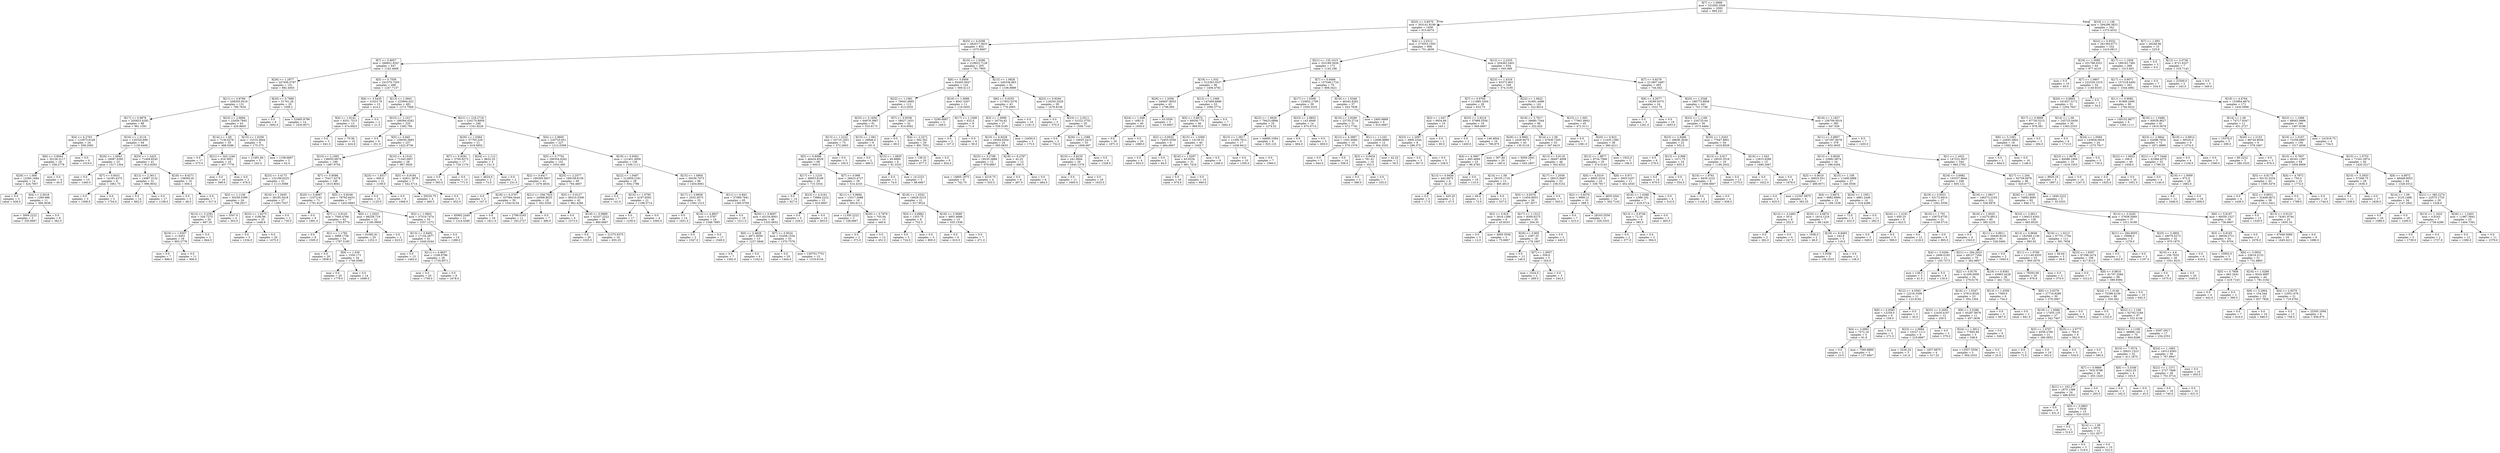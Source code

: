 digraph Tree {
node [shape=box] ;
0 [label="X[7] <= 1.0699\nmse = 331605.3549\nsamples = 2000\nvalue = 994.241"] ;
1 [label="X[20] <= 0.8576\nmse = 303141.8199\nsamples = 1658\nvalue = 915.6074"] ;
0 -> 1 [labeldistance=2.5, labelangle=45, headlabel="True"] ;
2 [label="X[25] <= 4.0298\nmse = 282017.3833\nsamples = 852\nvalue = 1070.8697"] ;
1 -> 2 ;
3 [label="X[7] <= 0.9057\nmse = 266821.8347\nsamples = 647\nvalue = 1162.4668"] ;
2 -> 3 ;
4 [label="X[26] <= 1.2977\nmse = 247456.5787\nsamples = 151\nvalue = 882.4503"] ;
3 -> 4 ;
5 [label="X[11] <= 0.8769\nmse = 208205.9516\nsamples = 131\nvalue = 786.7634"] ;
4 -> 5 ;
6 [label="X[17] <= 0.9878\nmse = 205823.4292\nsamples = 88\nvalue = 961.1591"] ;
5 -> 6 ;
7 [label="X[4] <= 6.2763\nmse = 112973.9149\nsamples = 24\nvalue = 509.2083"] ;
6 -> 7 ;
8 [label="X[6] <= 3.8044\nmse = 35126.3117\nsamples = 18\nvalue = 339.2778"] ;
7 -> 8 ;
9 [label="X[26] <= 1.008\nmse = 12260.1684\nsamples = 14\nvalue = 424.7857"] ;
8 -> 9 ;
10 [label="mse = 0.0\nsamples = 3\nvalue = 628.0"] ;
9 -> 10 ;
11 [label="X[4] <= 2.0018\nmse = 1269.686\nsamples = 11\nvalue = 369.3636"] ;
9 -> 11 ;
12 [label="mse = 3094.2222\nsamples = 3\nvalue = 335.6667"] ;
11 -> 12 ;
13 [label="mse = 0.0\nsamples = 8\nvalue = 382.0"] ;
11 -> 13 ;
14 [label="mse = 0.0\nsamples = 4\nvalue = 40.0"] ;
8 -> 14 ;
15 [label="mse = 0.0\nsamples = 6\nvalue = 1019.0"] ;
7 -> 15 ;
16 [label="X[16] <= 1.0116\nmse = 135320.699\nsamples = 64\nvalue = 1130.6406"] ;
6 -> 16 ;
17 [label="X[26] <= 1.0943\nmse = 16087.9395\nsamples = 23\nvalue = 1517.1304"] ;
16 -> 17 ;
18 [label="mse = 0.0\nsamples = 15\nvalue = 1440.0"] ;
17 -> 18 ;
19 [label="X[7] <= 0.8431\nmse = 14183.4375\nsamples = 8\nvalue = 1661.75"] ;
17 -> 19 ;
20 [label="mse = 0.0\nsamples = 3\nvalue = 1508.0"] ;
19 -> 20 ;
21 [label="mse = 0.0\nsamples = 5\nvalue = 1754.0"] ;
19 -> 21 ;
22 [label="X[25] <= 1.2425\nmse = 71404.8245\nsamples = 41\nvalue = 913.8293"] ;
16 -> 22 ;
23 [label="X[12] <= 2.3611\nmse = 14987.3132\nsamples = 31\nvalue = 996.9032"] ;
22 -> 23 ;
24 [label="mse = 0.0\nsamples = 14\nvalue = 862.0"] ;
23 -> 24 ;
25 [label="mse = 0.0\nsamples = 17\nvalue = 1108.0"] ;
23 -> 25 ;
26 [label="X[18] <= 8.6271\nmse = 158583.81\nsamples = 10\nvalue = 656.3"] ;
22 -> 26 ;
27 [label="mse = 0.0\nsamples = 3\nvalue = 48.0"] ;
26 -> 27 ;
28 [label="mse = 0.0\nsamples = 7\nvalue = 917.0"] ;
26 -> 28 ;
29 [label="X[23] <= 2.6894\nmse = 23459.7945\nsamples = 43\nvalue = 429.8605"] ;
5 -> 29 ;
30 [label="X[14] <= 1.09\nmse = 7136.0278\nsamples = 35\nvalue = 488.0286"] ;
29 -> 30 ;
31 [label="mse = 0.0\nsamples = 17\nvalue = 573.0"] ;
30 -> 31 ;
32 [label="X[21] <= 345.1246\nmse = 616.3951\nsamples = 18\nvalue = 407.7778"] ;
30 -> 32 ;
33 [label="mse = 0.0\nsamples = 16\nvalue = 399.0"] ;
32 -> 33 ;
34 [label="mse = 0.0\nsamples = 2\nvalue = 478.0"] ;
32 -> 34 ;
35 [label="X[15] <= 1.0256\nmse = 15310.4844\nsamples = 8\nvalue = 175.375"] ;
29 -> 35 ;
36 [label="mse = 11491.84\nsamples = 5\nvalue = 243.4"] ;
35 -> 36 ;
37 [label="mse = 1108.6667\nsamples = 3\nvalue = 62.0"] ;
35 -> 37 ;
38 [label="X[20] <= 0.7999\nmse = 51761.26\nsamples = 20\nvalue = 1509.2"] ;
4 -> 38 ;
39 [label="mse = 0.0\nsamples = 6\nvalue = 1692.0"] ;
38 -> 39 ;
40 [label="mse = 53485.9796\nsamples = 14\nvalue = 1430.8571"] ;
38 -> 40 ;
41 [label="X[5] <= 0.7556\nmse = 241579.7205\nsamples = 496\nvalue = 1247.7137"] ;
3 -> 41 ;
42 [label="X[6] <= 3.5435\nmse = 31023.76\nsamples = 15\nvalue = 414.2"] ;
41 -> 42 ;
43 [label="X[4] <= 1.9142\nmse = 8351.7515\nsamples = 13\nvalue = 474.6923"] ;
42 -> 43 ;
44 [label="mse = 0.0\nsamples = 3\nvalue = 641.0"] ;
43 -> 44 ;
45 [label="mse = 70.56\nsamples = 10\nvalue = 424.8"] ;
43 -> 45 ;
46 [label="mse = 0.0\nsamples = 2\nvalue = 21.0"] ;
42 -> 46 ;
47 [label="X[13] <= 1.0941\nmse = 225804.623\nsamples = 481\nvalue = 1273.7069"] ;
41 -> 47 ;
48 [label="X[23] <= 1.1017\nmse = 189394.0262\nsamples = 233\nvalue = 1392.794"] ;
47 -> 48 ;
49 [label="mse = 0.0\nsamples = 6\nvalue = 251.0"] ;
48 -> 49 ;
50 [label="X[5] <= 0.845\nmse = 159030.3693\nsamples = 227\nvalue = 1422.9736"] ;
48 -> 50 ;
51 [label="X[10] <= 2.1065\nmse = 138055.6878\nsamples = 199\nvalue = 1487.0754"] ;
50 -> 51 ;
52 [label="X[23] <= 3.4173\nmse = 132189.6225\nsamples = 51\nvalue = 1113.5098"] ;
51 -> 52 ;
53 [label="X[3] <= 1.1136\nmse = 50259.5399\nsamples = 24\nvalue = 798.2917"] ;
52 -> 53 ;
54 [label="X[12] <= 3.2391\nmse = 326.7275\nsamples = 20\nvalue = 897.35"] ;
53 -> 54 ;
55 [label="X[16] <= 1.0307\nmse = 11.6451\nsamples = 18\nvalue = 903.2778"] ;
54 -> 55 ;
56 [label="mse = 0.0\nsamples = 7\nvalue = 899.0"] ;
55 -> 56 ;
57 [label="mse = 0.0\nsamples = 11\nvalue = 906.0"] ;
55 -> 57 ;
58 [label="mse = 0.0\nsamples = 2\nvalue = 844.0"] ;
54 -> 58 ;
59 [label="mse = 5547.0\nsamples = 4\nvalue = 303.0"] ;
53 -> 59 ;
60 [label="X[16] <= 1.0455\nmse = 38185.5418\nsamples = 27\nvalue = 1393.7037"] ;
52 -> 60 ;
61 [label="X[22] <= 1.0275\nmse = 3180.96\nsamples = 25\nvalue = 1446.8"] ;
60 -> 61 ;
62 [label="mse = 0.0\nsamples = 5\nvalue = 1334.0"] ;
61 -> 62 ;
63 [label="mse = 0.0\nsamples = 20\nvalue = 1475.0"] ;
61 -> 63 ;
64 [label="mse = 0.0\nsamples = 2\nvalue = 730.0"] ;
60 -> 64 ;
65 [label="X[7] <= 0.9588\nmse = 75417.4278\nsamples = 148\nvalue = 1615.8041"] ;
51 -> 65 ;
66 [label="X[20] <= 0.8067\nmse = 12372.63\nsamples = 71\nvalue = 1791.6197"] ;
65 -> 66 ;
67 [label="mse = 0.0\nsamples = 9\nvalue = 1991.0"] ;
66 -> 67 ;
68 [label="X[7] <= 0.9143\nmse = 7560.4766\nsamples = 62\nvalue = 1762.6774"] ;
66 -> 68 ;
69 [label="mse = 0.0\nsamples = 8\nvalue = 1595.0"] ;
68 -> 69 ;
70 [label="X[1] <= 1.1782\nmse = 3898.1756\nsamples = 54\nvalue = 1787.5185"] ;
68 -> 70 ;
71 [label="mse = 0.0\nsamples = 20\nvalue = 1858.0"] ;
70 -> 71 ;
72 [label="X[9] <= 1.559\nmse = 1550.173\nsamples = 34\nvalue = 1746.0588"] ;
70 -> 72 ;
73 [label="mse = 0.0\nsamples = 20\nvalue = 1779.0"] ;
72 -> 73 ;
74 [label="mse = 0.0\nsamples = 14\nvalue = 1699.0"] ;
72 -> 74 ;
75 [label="X[5] <= 0.8248\nmse = 78765.6431\nsamples = 77\nvalue = 1453.6883"] ;
65 -> 75 ;
76 [label="X[0] <= 1.2023\nmse = 88258.719\nsamples = 22\nvalue = 1195.0909"] ;
75 -> 76 ;
77 [label="mse = 61082.91\nsamples = 20\nvalue = 1252.3"] ;
76 -> 77 ;
78 [label="mse = 0.0\nsamples = 2\nvalue = 623.0"] ;
76 -> 78 ;
79 [label="X[2] <= 1.0602\nmse = 37519.7474\nsamples = 55\nvalue = 1557.1273"] ;
75 -> 79 ;
80 [label="X[13] <= 0.8492\nmse = 17154.2677\nsamples = 41\nvalue = 1649.0244"] ;
79 -> 80 ;
81 [label="mse = 0.0\nsamples = 13\nvalue = 1462.0"] ;
80 -> 81 ;
82 [label="X[11] <= 0.8637\nmse = 1338.9796\nsamples = 28\nvalue = 1735.8571"] ;
80 -> 82 ;
83 [label="mse = 0.0\nsamples = 20\nvalue = 1759.0"] ;
82 -> 83 ;
84 [label="mse = 0.0\nsamples = 8\nvalue = 1678.0"] ;
82 -> 84 ;
85 [label="mse = 0.0\nsamples = 14\nvalue = 1288.0"] ;
79 -> 85 ;
86 [label="X[10] <= 4.1516\nmse = 71343.0957\nsamples = 28\nvalue = 967.3929"] ;
50 -> 86 ;
87 [label="X[25] <= 1.8317\nmse = 640.0\nsamples = 21\nvalue = 1109.0"] ;
86 -> 87 ;
88 [label="mse = 0.0\nsamples = 15\nvalue = 1125.0"] ;
87 -> 88 ;
89 [label="mse = 0.0\nsamples = 6\nvalue = 1069.0"] ;
87 -> 89 ;
90 [label="X[5] <= 0.9184\nmse = 42821.3878\nsamples = 7\nvalue = 542.5714"] ;
86 -> 90 ;
91 [label="mse = 59220.75\nsamples = 4\nvalue = 460.5"] ;
90 -> 91 ;
92 [label="mse = 0.0\nsamples = 3\nvalue = 652.0"] ;
90 -> 92 ;
93 [label="X[21] <= 218.2718\nmse = 234170.8959\nsamples = 248\nvalue = 1161.8226"] ;
47 -> 93 ;
94 [label="X[26] <= 1.0364\nmse = 57705.229\nsamples = 21\nvalue = 619.0952"] ;
93 -> 94 ;
95 [label="X[7] <= 0.9291\nmse = 5700.9273\nsamples = 17\nvalue = 729.1176"] ;
94 -> 95 ;
96 [label="mse = 0.0\nsamples = 4\nvalue = 593.0"] ;
95 -> 96 ;
97 [label="mse = 0.0\nsamples = 13\nvalue = 771.0"] ;
95 -> 97 ;
98 [label="X[24] <= 1.113\nmse = 8632.25\nsamples = 4\nvalue = 151.5"] ;
94 -> 98 ;
99 [label="mse = 4624.0\nsamples = 2\nvalue = 72.0"] ;
98 -> 99 ;
100 [label="mse = 0.0\nsamples = 2\nvalue = 231.0"] ;
98 -> 100 ;
101 [label="X[4] <= 2.9605\nmse = 220725.651\nsamples = 227\nvalue = 1212.0308"] ;
93 -> 101 ;
102 [label="X[5] <= 0.7754\nmse = 299354.6262\nsamples = 101\nvalue = 1053.495"] ;
101 -> 102 ;
103 [label="X[2] <= 0.8417\nmse = 190269.5657\nsamples = 41\nvalue = 1476.4634"] ;
102 -> 103 ;
104 [label="mse = 0.0\nsamples = 2\nvalue = 167.0"] ;
103 -> 104 ;
105 [label="X[18] <= 6.3707\nmse = 107584.5444\nsamples = 39\nvalue = 1543.6154"] ;
103 -> 105 ;
106 [label="mse = 85992.2449\nsamples = 21\nvalue = 1314.4286"] ;
105 -> 106 ;
107 [label="mse = 0.0\nsamples = 18\nvalue = 1811.0"] ;
105 -> 107 ;
108 [label="X[25] <= 2.2577\nmse = 168108.8156\nsamples = 60\nvalue = 764.4667"] ;
102 -> 108 ;
109 [label="X[21] <= 358.7025\nmse = 24068.8025\nsamples = 18\nvalue = 302.5556"] ;
108 -> 109 ;
110 [label="mse = 2798.0165\nsamples = 11\nvalue = 183.2727"] ;
109 -> 110 ;
111 [label="mse = 0.0\nsamples = 7\nvalue = 490.0"] ;
109 -> 111 ;
112 [label="X[3] <= 0.9127\nmse = 99210.5306\nsamples = 42\nvalue = 962.4286"] ;
108 -> 112 ;
113 [label="mse = 0.0\nsamples = 6\nvalue = 1573.0"] ;
112 -> 113 ;
114 [label="X[19] <= 0.9889\nmse = 43257.2222\nsamples = 36\nvalue = 860.6667"] ;
112 -> 114 ;
115 [label="mse = 0.0\nsamples = 20\nvalue = 1025.0"] ;
114 -> 115 ;
116 [label="mse = 21375.9375\nsamples = 16\nvalue = 655.25"] ;
114 -> 116 ;
117 [label="X[19] <= 0.9363\nmse = 121401.4956\nsamples = 126\nvalue = 1339.1111"] ;
101 -> 117 ;
118 [label="X[22] <= 1.0467\nmse = 212859.2181\nsamples = 28\nvalue = 934.1786"] ;
117 -> 118 ;
119 [label="mse = 0.0\nsamples = 7\nvalue = 141.0"] ;
118 -> 119 ;
120 [label="X[15] <= 1.0795\nmse = 4197.9592\nsamples = 21\nvalue = 1198.5714"] ;
118 -> 120 ;
121 [label="mse = 0.0\nsamples = 17\nvalue = 1230.0"] ;
120 -> 121 ;
122 [label="mse = 0.0\nsamples = 4\nvalue = 1065.0"] ;
120 -> 122 ;
123 [label="X[15] <= 1.0904\nmse = 35036.7073\nsamples = 98\nvalue = 1454.8061"] ;
117 -> 123 ;
124 [label="X[17] <= 0.8656\nmse = 2552.0073\nsamples = 33\nvalue = 1592.1515"] ;
123 -> 124 ;
125 [label="mse = 0.0\nsamples = 14\nvalue = 1651.0"] ;
124 -> 125 ;
126 [label="X[10] <= 4.8837\nmse = 0.3767\nsamples = 19\nvalue = 1548.7895"] ;
124 -> 126 ;
127 [label="mse = 0.0\nsamples = 2\nvalue = 1547.0"] ;
126 -> 127 ;
128 [label="mse = 0.0\nsamples = 17\nvalue = 1549.0"] ;
126 -> 128 ;
129 [label="X[11] <= 0.843\nmse = 37089.7941\nsamples = 65\nvalue = 1385.0769"] ;
123 -> 129 ;
130 [label="mse = 0.0\nsamples = 19\nvalue = 1511.0"] ;
129 -> 130 ;
131 [label="X[20] <= 0.8007\nmse = 43154.8001\nsamples = 46\nvalue = 1333.0652"] ;
129 -> 131 ;
132 [label="X[0] <= 3.4828\nmse = 4871.0059\nsamples = 13\nvalue = 1237.3846"] ;
131 -> 132 ;
133 [label="mse = 0.0\nsamples = 7\nvalue = 1302.0"] ;
132 -> 133 ;
134 [label="mse = 0.0\nsamples = 6\nvalue = 1162.0"] ;
132 -> 134 ;
135 [label="X[7] <= 0.9524\nmse = 53209.1534\nsamples = 33\nvalue = 1370.7576"] ;
131 -> 135 ;
136 [label="mse = 0.0\nsamples = 20\nvalue = 1404.0"] ;
135 -> 136 ;
137 [label="mse = 130753.7751\nsamples = 13\nvalue = 1319.6154"] ;
135 -> 137 ;
138 [label="X[16] <= 1.0296\nmse = 219923.7128\nsamples = 205\nvalue = 781.7805"] ;
2 -> 138 ;
139 [label="X[6] <= 5.0956\nmse = 92445.5647\nsamples = 124\nvalue = 569.4113"] ;
138 -> 139 ;
140 [label="X[22] <= 1.1081\nmse = 79043.4895\nsamples = 113\nvalue = 613.2035"] ;
139 -> 140 ;
141 [label="X[25] <= 5.1656\nmse = 64979.3967\nsamples = 81\nvalue = 533.6173"] ;
140 -> 141 ;
142 [label="X[13] <= 1.2222\nmse = 53710.1651\nsamples = 73\nvalue = 572.2603"] ;
141 -> 142 ;
143 [label="X[5] <= 0.8096\nmse = 46424.8529\nsamples = 68\nvalue = 600.0"] ;
142 -> 143 ;
144 [label="X[17] <= 1.1216\nmse = 49953.8169\nsamples = 29\nvalue = 715.1034"] ;
143 -> 144 ;
145 [label="mse = 0.0\nsamples = 14\nvalue = 827.0"] ;
144 -> 145 ;
146 [label="X[23] <= 4.5161\nmse = 73984.2222\nsamples = 15\nvalue = 610.6667"] ;
144 -> 146 ;
147 [label="mse = 0.0\nsamples = 5\nvalue = 226.0"] ;
146 -> 147 ;
148 [label="mse = 0.0\nsamples = 10\nvalue = 803.0"] ;
146 -> 148 ;
149 [label="X[7] <= 0.999\nmse = 26623.4727\nsamples = 39\nvalue = 514.4103"] ;
143 -> 149 ;
150 [label="X[11] <= 0.9684\nmse = 13517.3488\nsamples = 18\nvalue = 393.6111"] ;
149 -> 150 ;
151 [label="mse = 11350.2222\nsamples = 3\nvalue = 158.6667"] ;
150 -> 151 ;
152 [label="X[20] <= 0.7876\nmse = 703.04\nsamples = 15\nvalue = 440.6"] ;
150 -> 152 ;
153 [label="mse = 0.0\nsamples = 2\nvalue = 373.0"] ;
152 -> 153 ;
154 [label="mse = 0.0\nsamples = 13\nvalue = 451.0"] ;
152 -> 154 ;
155 [label="X[19] <= 1.0332\nmse = 14628.5215\nsamples = 21\nvalue = 617.9524"] ;
149 -> 155 ;
156 [label="X[3] <= 0.8982\nmse = 1353.75\nsamples = 8\nvalue = 752.5"] ;
155 -> 156 ;
157 [label="mse = 0.0\nsamples = 5\nvalue = 724.0"] ;
156 -> 157 ;
158 [label="mse = 0.0\nsamples = 3\nvalue = 800.0"] ;
156 -> 158 ;
159 [label="X[18] <= 3.5699\nmse = 4801.6686\nsamples = 13\nvalue = 535.1538"] ;
155 -> 159 ;
160 [label="mse = 0.0\nsamples = 6\nvalue = 610.0"] ;
159 -> 160 ;
161 [label="mse = 0.0\nsamples = 7\nvalue = 471.0"] ;
159 -> 161 ;
162 [label="mse = 0.0\nsamples = 5\nvalue = 195.0"] ;
142 -> 162 ;
163 [label="X[15] <= 1.081\nmse = 29846.0\nsamples = 8\nvalue = 181.0"] ;
141 -> 163 ;
164 [label="mse = 0.0\nsamples = 2\nvalue = 480.0"] ;
163 -> 164 ;
165 [label="X[15] <= 1.0835\nmse = 60.8889\nsamples = 6\nvalue = 81.3333"] ;
163 -> 165 ;
166 [label="mse = 0.0\nsamples = 3\nvalue = 74.0"] ;
165 -> 166 ;
167 [label="mse = 14.2222\nsamples = 3\nvalue = 88.6667"] ;
165 -> 167 ;
168 [label="X[7] <= 0.9338\nmse = 58027.1631\nsamples = 32\nvalue = 814.6562"] ;
140 -> 168 ;
169 [label="mse = 0.0\nsamples = 3\nvalue = 69.0"] ;
168 -> 169 ;
170 [label="X[4] <= 2.3271\nmse = 562.302\nsamples = 29\nvalue = 891.7931"] ;
168 -> 170 ;
171 [label="mse = 138.51\nsamples = 20\nvalue = 877.3"] ;
170 -> 171 ;
172 [label="mse = 0.0\nsamples = 9\nvalue = 924.0"] ;
170 -> 172 ;
173 [label="X[16] <= 1.0086\nmse = 8041.5207\nsamples = 11\nvalue = 119.5455"] ;
139 -> 173 ;
174 [label="mse = 5290.6667\nsamples = 3\nvalue = 249.0"] ;
173 -> 174 ;
175 [label="X[17] <= 1.1568\nmse = 432.0\nsamples = 8\nvalue = 71.0"] ;
173 -> 175 ;
176 [label="mse = 0.0\nsamples = 2\nvalue = 107.0"] ;
175 -> 176 ;
177 [label="mse = 0.0\nsamples = 6\nvalue = 59.0"] ;
175 -> 177 ;
178 [label="X[13] <= 1.0828\nmse = 240336.963\nsamples = 81\nvalue = 1106.8889"] ;
138 -> 178 ;
179 [label="X[6] <= 5.0255\nmse = 117952.5376\nsamples = 43\nvalue = 778.2093"] ;
178 -> 179 ;
180 [label="X[3] <= 1.0099\nmse = 34734.62\nsamples = 27\nvalue = 539.5185"] ;
179 -> 180 ;
181 [label="X[10] <= 6.8328\nmse = 18584.8264\nsamples = 24\nvalue = 585.0833"] ;
180 -> 181 ;
182 [label="X[25] <= 5.2798\nmse = 19235.3889\nsamples = 12\nvalue = 679.6667"] ;
181 -> 182 ;
183 [label="mse = 14805.1875\nsamples = 8\nvalue = 742.75"] ;
182 -> 183 ;
184 [label="mse = 4218.75\nsamples = 4\nvalue = 553.5"] ;
182 -> 184 ;
185 [label="X[18] <= 8.2787\nmse = 42.25\nsamples = 12\nvalue = 490.5"] ;
181 -> 185 ;
186 [label="mse = 0.0\nsamples = 6\nvalue = 497.0"] ;
185 -> 186 ;
187 [label="mse = 0.0\nsamples = 6\nvalue = 484.0"] ;
185 -> 187 ;
188 [label="mse = 14450.0\nsamples = 3\nvalue = 175.0"] ;
180 -> 188 ;
189 [label="mse = 0.0\nsamples = 16\nvalue = 1181.0"] ;
179 -> 189 ;
190 [label="X[22] <= 0.9294\nmse = 118250.2029\nsamples = 38\nvalue = 1478.8158"] ;
178 -> 190 ;
191 [label="mse = 0.0\nsamples = 3\nvalue = 570.0"] ;
190 -> 191 ;
192 [label="X[23] <= 2.0511\nmse = 51522.3755\nsamples = 35\nvalue = 1556.7143"] ;
190 -> 192 ;
193 [label="mse = 0.0\nsamples = 2\nvalue = 732.0"] ;
192 -> 193 ;
194 [label="X[26] <= 1.1588\nmse = 10925.2415\nsamples = 33\nvalue = 1606.697"] ;
192 -> 194 ;
195 [label="X[10] <= 5.8235\nmse = 241.0844\nsamples = 29\nvalue = 1645.1379"] ;
194 -> 195 ;
196 [label="mse = 0.0\nsamples = 11\nvalue = 1665.0"] ;
195 -> 196 ;
197 [label="mse = 0.0\nsamples = 18\nvalue = 1633.0"] ;
195 -> 197 ;
198 [label="mse = 0.0\nsamples = 4\nvalue = 1328.0"] ;
194 -> 198 ;
199 [label="X[4] <= 2.0312\nmse = 273053.1505\nsamples = 806\nvalue = 751.4839"] ;
1 -> 199 ;
200 [label="X[21] <= 135.1015\nmse = 332189.3026\nsamples = 172\nvalue = 1142.186"] ;
199 -> 200 ;
201 [label="X[19] <= 1.032\nmse = 312363.3537\nsamples = 96\nvalue = 1406.4792"] ;
200 -> 201 ;
202 [label="X[26] <= 1.2056\nmse = 240647.8053\nsamples = 43\nvalue = 1796.093"] ;
201 -> 202 ;
203 [label="X[24] <= 1.048\nmse = 1681.0\nsamples = 40\nvalue = 1930.0"] ;
202 -> 203 ;
204 [label="mse = 0.0\nsamples = 20\nvalue = 1971.0"] ;
203 -> 204 ;
205 [label="mse = 0.0\nsamples = 20\nvalue = 1889.0"] ;
203 -> 205 ;
206 [label="mse = 43.5556\nsamples = 3\nvalue = 10.6667"] ;
202 -> 206 ;
207 [label="X[13] <= 1.1069\nmse = 147469.6689\nsamples = 53\nvalue = 1090.3774"] ;
201 -> 207 ;
208 [label="X[5] <= 0.8674\nmse = 60036.775\nsamples = 46\nvalue = 969.913"] ;
207 -> 208 ;
209 [label="X[2] <= 0.9532\nmse = 72453.5556\nsamples = 6\nvalue = 464.6667"] ;
208 -> 209 ;
210 [label="mse = 0.0\nsamples = 4\nvalue = 655.0"] ;
209 -> 210 ;
211 [label="mse = 0.0\nsamples = 2\nvalue = 84.0"] ;
209 -> 211 ;
212 [label="X[15] <= 1.0369\nmse = 14139.51\nsamples = 40\nvalue = 1045.7"] ;
208 -> 212 ;
213 [label="X[16] <= 1.0297\nmse = 63.9334\nsamples = 31\nvalue = 981.7419"] ;
212 -> 213 ;
214 [label="mse = 0.0\nsamples = 16\nvalue = 974.0"] ;
213 -> 214 ;
215 [label="mse = 0.0\nsamples = 15\nvalue = 990.0"] ;
213 -> 215 ;
216 [label="mse = 0.0\nsamples = 9\nvalue = 1266.0"] ;
212 -> 216 ;
217 [label="mse = 0.0\nsamples = 7\nvalue = 1882.0"] ;
207 -> 217 ;
218 [label="X[7] <= 0.9466\nmse = 157548.1724\nsamples = 76\nvalue = 808.3421"] ;
200 -> 218 ;
219 [label="X[17] <= 1.0308\nmse = 133652.1709\nsamples = 39\nvalue = 1059.3333"] ;
218 -> 219 ;
220 [label="X[22] <= 1.0629\nmse = 79423.6896\nsamples = 25\nvalue = 1274.52"] ;
219 -> 220 ;
221 [label="X[15] <= 1.0917\nmse = 11300.7612\nsamples = 17\nvalue = 1438.9412"] ;
220 -> 221 ;
222 [label="mse = 0.0\nsamples = 10\nvalue = 1350.0"] ;
221 -> 222 ;
223 [label="mse = 0.0\nsamples = 7\nvalue = 1566.0"] ;
221 -> 223 ;
224 [label="mse = 44660.1094\nsamples = 8\nvalue = 925.125"] ;
220 -> 224 ;
225 [label="X[23] <= 2.8852\nmse = 143.4949\nsamples = 14\nvalue = 675.0714"] ;
219 -> 225 ;
226 [label="mse = 0.0\nsamples = 9\nvalue = 684.0"] ;
225 -> 226 ;
227 [label="mse = 0.0\nsamples = 5\nvalue = 659.0"] ;
225 -> 227 ;
228 [label="X[19] <= 1.0348\nmse = 46342.9262\nsamples = 37\nvalue = 543.7838"] ;
218 -> 228 ;
229 [label="X[10] <= 3.9299\nmse = 23735.2716\nsamples = 31\nvalue = 472.7742"] ;
228 -> 229 ;
230 [label="X[12] <= 4.3997\nmse = 1501.6066\nsamples = 19\nvalue = 579.1579"] ;
229 -> 230 ;
231 [label="mse = 0.0\nsamples = 5\nvalue = 644.0"] ;
230 -> 231 ;
232 [label="mse = 0.0\nsamples = 14\nvalue = 556.0"] ;
230 -> 232 ;
233 [label="X[1] <= 1.1163\nmse = 12646.8889\nsamples = 12\nvalue = 304.3333"] ;
229 -> 233 ;
234 [label="X[3] <= 0.9434\nmse = 781.41\nsamples = 10\nvalue = 353.3"] ;
233 -> 234 ;
235 [label="mse = 0.0\nsamples = 3\nvalue = 396.0"] ;
234 -> 235 ;
236 [label="mse = 0.0\nsamples = 7\nvalue = 335.0"] ;
234 -> 236 ;
237 [label="mse = 42.25\nsamples = 2\nvalue = 59.5"] ;
233 -> 237 ;
238 [label="mse = 2493.8889\nsamples = 6\nvalue = 910.6667"] ;
228 -> 238 ;
239 [label="X[12] <= 2.2335\nmse = 204362.5401\nsamples = 634\nvalue = 645.489"] ;
199 -> 239 ;
240 [label="X[23] <= 1.4316\nmse = 83372.963\nsamples = 169\nvalue = 374.3195"] ;
239 -> 240 ;
241 [label="X[7] <= 0.9765\nmse = 111885.3304\nsamples = 28\nvalue = 633.75"] ;
240 -> 241 ;
242 [label="X[2] <= 1.047\nmse = 9934.69\nsamples = 10\nvalue = 245.1"] ;
241 -> 242 ;
243 [label="X[23] <= 1.2097\nmse = 3900.2344\nsamples = 8\nvalue = 286.375"] ;
242 -> 243 ;
244 [label="mse = 0.0\nsamples = 3\nvalue = 367.0"] ;
243 -> 244 ;
245 [label="mse = 0.0\nsamples = 5\nvalue = 238.0"] ;
243 -> 245 ;
246 [label="mse = 0.0\nsamples = 2\nvalue = 80.0"] ;
242 -> 246 ;
247 [label="X[25] <= 3.9219\nmse = 37988.5556\nsamples = 18\nvalue = 849.6667"] ;
241 -> 247 ;
248 [label="mse = 0.0\nsamples = 2\nvalue = 1400.0"] ;
247 -> 248 ;
249 [label="mse = 146.4844\nsamples = 16\nvalue = 780.875"] ;
247 -> 249 ;
250 [label="X[22] <= 1.0622\nmse = 61691.4499\nsamples = 141\nvalue = 322.8014"] ;
240 -> 250 ;
251 [label="X[18] <= 5.7917\nmse = 38680.7344\nsamples = 96\nvalue = 252.625"] ;
250 -> 251 ;
252 [label="X[26] <= 0.9691\nmse = 2428.9475\nsamples = 43\nvalue = 135.5116"] ;
251 -> 252 ;
253 [label="X[4] <= 4.3667\nmse = 945.4669\nsamples = 23\nvalue = 96.4783"] ;
252 -> 253 ;
254 [label="X[13] <= 0.9456\nmse = 442.6875\nsamples = 4\nvalue = 32.25"] ;
253 -> 254 ;
255 [label="mse = 0.0\nsamples = 2\nvalue = 17.0"] ;
254 -> 255 ;
256 [label="mse = 420.25\nsamples = 2\nvalue = 47.5"] ;
254 -> 256 ;
257 [label="mse = 0.0\nsamples = 19\nvalue = 110.0"] ;
253 -> 257 ;
258 [label="mse = 367.84\nsamples = 20\nvalue = 180.4"] ;
252 -> 258 ;
259 [label="X[14] <= 1.09\nmse = 47936.7205\nsamples = 53\nvalue = 347.6415"] ;
251 -> 259 ;
260 [label="mse = 9260.2041\nsamples = 7\nvalue = 643.2857"] ;
259 -> 260 ;
261 [label="X[13] <= 0.9118\nmse = 38497.4008\nsamples = 46\nvalue = 302.6522"] ;
259 -> 261 ;
262 [label="X[14] <= 1.09\nmse = 28155.1716\nsamples = 13\nvalue = 465.4615"] ;
261 -> 262 ;
263 [label="mse = 49.0\nsamples = 2\nvalue = 72.0"] ;
262 -> 263 ;
264 [label="mse = 0.0\nsamples = 11\nvalue = 537.0"] ;
262 -> 264 ;
265 [label="X[17] <= 1.2036\nmse = 28015.9467\nsamples = 33\nvalue = 238.5152"] ;
261 -> 265 ;
266 [label="X[3] <= 0.8376\nmse = 11654.9053\nsamples = 26\nvalue = 167.3077"] ;
265 -> 266 ;
267 [label="X[2] <= 0.918\nmse = 3016.1389\nsamples = 6\nvalue = 43.8333"] ;
266 -> 267 ;
268 [label="mse = 0.0\nsamples = 3\nvalue = 12.0"] ;
267 -> 268 ;
269 [label="mse = 4005.5556\nsamples = 3\nvalue = 75.6667"] ;
267 -> 269 ;
270 [label="X[17] <= 1.1513\nmse = 8300.6275\nsamples = 20\nvalue = 204.35"] ;
266 -> 270 ;
271 [label="X[26] <= 0.905\nmse = 2367.25\nsamples = 18\nvalue = 178.1667"] ;
270 -> 271 ;
272 [label="mse = 0.0\nsamples = 13\nvalue = 149.0"] ;
271 -> 272 ;
273 [label="X[7] <= 1.0007\nmse = 559.6\nsamples = 5\nvalue = 254.0"] ;
271 -> 273 ;
274 [label="mse = 1024.0\nsamples = 2\nvalue = 269.0"] ;
273 -> 274 ;
275 [label="mse = 0.0\nsamples = 3\nvalue = 244.0"] ;
273 -> 275 ;
276 [label="mse = 0.0\nsamples = 2\nvalue = 440.0"] ;
270 -> 276 ;
277 [label="mse = 0.0\nsamples = 7\nvalue = 503.0"] ;
265 -> 277 ;
278 [label="X[15] <= 1.002\nmse = 77861.8943\nsamples = 45\nvalue = 472.5111"] ;
250 -> 278 ;
279 [label="mse = 0.0\nsamples = 7\nvalue = 1081.0"] ;
278 -> 279 ;
280 [label="X[20] <= 0.923\nmse = 11435.1385\nsamples = 38\nvalue = 360.4211"] ;
278 -> 280 ;
281 [label="X[12] <= 1.9877\nmse = 9734.7069\nsamples = 35\nvalue = 374.5143"] ;
280 -> 281 ;
282 [label="X[0] <= 4.0319\nmse = 8805.3316\nsamples = 24\nvalue = 338.7917"] ;
281 -> 282 ;
283 [label="X[2] <= 0.8376\nmse = 9990.21\nsamples = 10\nvalue = 389.3"] ;
282 -> 283 ;
284 [label="mse = 0.0\nsamples = 7\nvalue = 415.0"] ;
283 -> 284 ;
285 [label="mse = 28163.5556\nsamples = 3\nvalue = 329.3333"] ;
283 -> 285 ;
286 [label="mse = 4835.2041\nsamples = 14\nvalue = 302.7143"] ;
282 -> 286 ;
287 [label="X[8] <= 0.971\nmse = 2903.5207\nsamples = 11\nvalue = 452.4545"] ;
281 -> 287 ;
288 [label="X[16] <= 1.0268\nmse = 1589.102\nsamples = 7\nvalue = 419.5714"] ;
287 -> 288 ;
289 [label="X[13] <= 0.9749\nmse = 72.25\nsamples = 4\nvalue = 385.5"] ;
288 -> 289 ;
290 [label="mse = 0.0\nsamples = 2\nvalue = 377.0"] ;
289 -> 290 ;
291 [label="mse = 0.0\nsamples = 2\nvalue = 394.0"] ;
289 -> 291 ;
292 [label="mse = 0.0\nsamples = 3\nvalue = 465.0"] ;
288 -> 292 ;
293 [label="mse = 0.0\nsamples = 4\nvalue = 510.0"] ;
287 -> 293 ;
294 [label="mse = 1922.0\nsamples = 3\nvalue = 196.0"] ;
280 -> 294 ;
295 [label="X[7] <= 0.8278\nmse = 211897.3487\nsamples = 465\nvalue = 744.043"] ;
239 -> 295 ;
296 [label="X[6] <= 4.2677\nmse = 19290.9375\nsamples = 24\nvalue = 1531.75"] ;
295 -> 296 ;
297 [label="mse = 0.0\nsamples = 5\nvalue = 1261.0"] ;
296 -> 297 ;
298 [label="mse = 0.0\nsamples = 19\nvalue = 1603.0"] ;
296 -> 298 ;
299 [label="X[25] <= 1.2548\nmse = 186773.8856\nsamples = 441\nvalue = 701.1746"] ;
295 -> 299 ;
300 [label="X[22] <= 1.1169\nmse = 234725.64\nsamples = 56\nvalue = 1073.4464"] ;
299 -> 300 ;
301 [label="X[23] <= 2.8486\nmse = 29636.3636\nsamples = 22\nvalue = 552.0"] ;
300 -> 301 ;
302 [label="mse = 0.0\nsamples = 6\nvalue = 276.0"] ;
301 -> 302 ;
303 [label="X[13] <= 0.899\nmse = 1471.75\nsamples = 16\nvalue = 655.5"] ;
301 -> 303 ;
304 [label="mse = 0.0\nsamples = 14\nvalue = 670.0"] ;
303 -> 304 ;
305 [label="mse = 0.0\nsamples = 2\nvalue = 554.0"] ;
303 -> 305 ;
306 [label="X[16] <= 1.0203\nmse = 77647.8901\nsamples = 34\nvalue = 1410.8529"] ;
300 -> 306 ;
307 [label="X[13] <= 0.817\nmse = 18535.3518\nsamples = 19\nvalue = 1190.2632"] ;
306 -> 307 ;
308 [label="X[10] <= 1.9761\nmse = 9430.2222\nsamples = 6\nvalue = 1006.6667"] ;
307 -> 308 ;
309 [label="mse = 0.0\nsamples = 2\nvalue = 1144.0"] ;
308 -> 309 ;
310 [label="mse = 0.0\nsamples = 4\nvalue = 938.0"] ;
308 -> 310 ;
311 [label="mse = 0.0\nsamples = 13\nvalue = 1275.0"] ;
307 -> 311 ;
312 [label="X[16] <= 1.043\nmse = 12815.9289\nsamples = 15\nvalue = 1690.2667"] ;
306 -> 312 ;
313 [label="mse = 0.0\nsamples = 11\nvalue = 1622.0"] ;
312 -> 313 ;
314 [label="mse = 0.0\nsamples = 4\nvalue = 1878.0"] ;
312 -> 314 ;
315 [label="X[19] <= 1.1827\nmse = 156709.0019\nsamples = 385\nvalue = 647.026"] ;
299 -> 315 ;
316 [label="X[11] <= 0.8807\nmse = 147297.8478\nsamples = 378\nvalue = 632.0635"] ;
315 -> 316 ;
317 [label="X[13] <= 0.9028\nmse = 23982.0874\nsamples = 34\nvalue = 296.0294"] ;
316 -> 317 ;
318 [label="X[3] <= 0.9019\nmse = 26625.551\nsamples = 7\nvalue = 486.8571"] ;
317 -> 318 ;
319 [label="mse = 0.0\nsamples = 3\nvalue = 625.0"] ;
318 -> 319 ;
320 [label="mse = 21547.6875\nsamples = 4\nvalue = 383.25"] ;
318 -> 320 ;
321 [label="X[15] <= 1.108\nmse = 11408.0988\nsamples = 27\nvalue = 246.5556"] ;
317 -> 321 ;
322 [label="X[4] <= 3.6874\nmse = 6882.8994\nsamples = 13\nvalue = 169.1538"] ;
321 -> 322 ;
323 [label="X[12] <= 3.2483\nmse = 50.0\nsamples = 6\nvalue = 252.0"] ;
322 -> 323 ;
324 [label="mse = 0.0\nsamples = 2\nvalue = 262.0"] ;
323 -> 324 ;
325 [label="mse = 0.0\nsamples = 4\nvalue = 247.0"] ;
323 -> 325 ;
326 [label="X[25] <= 4.6874\nmse = 1814.1224\nsamples = 7\nvalue = 98.1429"] ;
322 -> 326 ;
327 [label="mse = 1936.0\nsamples = 2\nvalue = 46.0"] ;
326 -> 327 ;
328 [label="X[18] <= 8.8483\nmse = 242.8\nsamples = 5\nvalue = 119.0"] ;
326 -> 328 ;
329 [label="mse = 3.5556\nsamples = 3\nvalue = 106.3333"] ;
328 -> 329 ;
330 [label="mse = 0.0\nsamples = 2\nvalue = 138.0"] ;
328 -> 330 ;
331 [label="X[24] <= 1.1951\nmse = 4881.2449\nsamples = 14\nvalue = 318.4286"] ;
321 -> 331 ;
332 [label="mse = 72.0\nsamples = 3\nvalue = 452.0"] ;
331 -> 332 ;
333 [label="mse = 0.0\nsamples = 11\nvalue = 282.0"] ;
331 -> 333 ;
334 [label="X[1] <= 1.1632\nmse = 147222.3627\nsamples = 344\nvalue = 665.2762"] ;
316 -> 334 ;
335 [label="X[18] <= 3.6982\nmse = 155337.8644\nsamples = 248\nvalue = 605.121"] ;
334 -> 335 ;
336 [label="X[19] <= 0.9531\nmse = 53172.6914\nsamples = 27\nvalue = 1001.5556"] ;
335 -> 336 ;
337 [label="X[24] <= 1.2191\nmse = 650.25\nsamples = 6\nvalue = 623.5"] ;
336 -> 337 ;
338 [label="mse = 0.0\nsamples = 3\nvalue = 649.0"] ;
337 -> 338 ;
339 [label="mse = 0.0\nsamples = 3\nvalue = 598.0"] ;
337 -> 339 ;
340 [label="X[10] <= 1.791\nmse = 15675.6735\nsamples = 21\nvalue = 1109.5714"] ;
336 -> 340 ;
341 [label="mse = 0.0\nsamples = 12\nvalue = 1218.0"] ;
340 -> 341 ;
342 [label="mse = 0.0\nsamples = 9\nvalue = 965.0"] ;
340 -> 342 ;
343 [label="X[19] <= 1.0817\nmse = 146273.2193\nsamples = 221\nvalue = 556.6878"] ;
335 -> 343 ;
344 [label="X[16] <= 1.0025\nmse = 114270.6912\nsamples = 85\nvalue = 385.2235"] ;
343 -> 344 ;
345 [label="mse = 0.0\nsamples = 4\nvalue = 1543.0"] ;
344 -> 345 ;
346 [label="X[11] <= 0.8911\nmse = 50449.9235\nsamples = 81\nvalue = 328.0494"] ;
344 -> 346 ;
347 [label="X[4] <= 5.0284\nmse = 1606.0165\nsamples = 11\nvalue = 105.7273"] ;
346 -> 347 ;
348 [label="mse = 128.0\nsamples = 3\nvalue = 41.0"] ;
347 -> 348 ;
349 [label="mse = 0.0\nsamples = 8\nvalue = 130.0"] ;
347 -> 349 ;
350 [label="X[21] <= 294.2023\nmse = 49137.7284\nsamples = 70\nvalue = 362.9857"] ;
346 -> 350 ;
351 [label="X[2] <= 0.9178\nmse = 41209.0009\nsamples = 34\nvalue = 279.6176"] ;
350 -> 351 ;
352 [label="X[12] <= 4.5593\nmse = 12216.3306\nsamples = 11\nvalue = 123.8182"] ;
351 -> 352 ;
353 [label="X[8] <= 0.9585\nmse = 12259.0\nsamples = 8\nvalue = 159.0"] ;
352 -> 353 ;
354 [label="X[4] <= 3.0991\nmse = 7572.16\nsamples = 5\nvalue = 91.8"] ;
353 -> 354 ;
355 [label="mse = 0.0\nsamples = 2\nvalue = 23.0"] ;
354 -> 355 ;
356 [label="mse = 7360.8889\nsamples = 3\nvalue = 137.6667"] ;
354 -> 356 ;
357 [label="mse = 0.0\nsamples = 3\nvalue = 271.0"] ;
353 -> 357 ;
358 [label="mse = 0.0\nsamples = 3\nvalue = 30.0"] ;
352 -> 358 ;
359 [label="X[16] <= 1.0347\nmse = 37913.8526\nsamples = 23\nvalue = 354.1304"] ;
351 -> 359 ;
360 [label="X[25] <= 5.2692\nmse = 12430.4167\nsamples = 12\nvalue = 259.5"] ;
359 -> 360 ;
361 [label="X[23] <= 2.9884\nmse = 10227.1111\nsamples = 9\nvalue = 219.6667"] ;
360 -> 361 ;
362 [label="mse = 3226.24\nsamples = 5\nvalue = 141.6"] ;
361 -> 362 ;
363 [label="mse = 1837.6875\nsamples = 4\nvalue = 317.25"] ;
361 -> 363 ;
364 [label="mse = 0.0\nsamples = 3\nvalue = 379.0"] ;
360 -> 364 ;
365 [label="X[9] <= 5.5288\nmse = 45287.8678\nsamples = 11\nvalue = 457.3636"] ;
359 -> 365 ;
366 [label="X[24] <= 1.0912\nmse = 77945.84\nsamples = 5\nvalue = 348.6"] ;
365 -> 366 ;
367 [label="mse = 13557.5556\nsamples = 3\nvalue = 564.3333"] ;
366 -> 367 ;
368 [label="mse = 0.0\nsamples = 2\nvalue = 25.0"] ;
366 -> 368 ;
369 [label="mse = 0.0\nsamples = 6\nvalue = 548.0"] ;
365 -> 369 ;
370 [label="X[19] <= 0.9361\nmse = 43862.4228\nsamples = 36\nvalue = 441.7222"] ;
350 -> 370 ;
371 [label="X[13] <= 1.0356\nmse = 7569.0\nsamples = 6\nvalue = 754.0"] ;
370 -> 371 ;
372 [label="mse = 0.0\nsamples = 3\nvalue = 667.0"] ;
371 -> 372 ;
373 [label="mse = 0.0\nsamples = 3\nvalue = 841.0"] ;
371 -> 373 ;
374 [label="X[6] <= 3.6379\nmse = 27716.9289\nsamples = 30\nvalue = 379.2667"] ;
370 -> 374 ;
375 [label="X[19] <= 1.0066\nmse = 17455.155\nsamples = 27\nvalue = 342.7407"] ;
374 -> 375 ;
376 [label="X[3] <= 1.0707\nmse = 4558.2766\nsamples = 21\nvalue = 280.0952"] ;
375 -> 376 ;
377 [label="mse = 0.0\nsamples = 2\nvalue = 72.0"] ;
376 -> 377 ;
378 [label="mse = 0.0\nsamples = 19\nvalue = 302.0"] ;
376 -> 378 ;
379 [label="X[25] <= 2.9775\nmse = 784.0\nsamples = 6\nvalue = 562.0"] ;
375 -> 379 ;
380 [label="mse = 0.0\nsamples = 3\nvalue = 534.0"] ;
379 -> 380 ;
381 [label="mse = 0.0\nsamples = 3\nvalue = 590.0"] ;
379 -> 381 ;
382 [label="mse = 0.0\nsamples = 3\nvalue = 708.0"] ;
374 -> 382 ;
383 [label="X[10] <= 2.6811\nmse = 136415.4343\nsamples = 136\nvalue = 663.8529"] ;
343 -> 383 ;
384 [label="X[13] <= 0.9649\nmse = 182569.1136\nsamples = 25\nvalue = 983.92"] ;
383 -> 384 ;
385 [label="mse = 0.0\nsamples = 2\nvalue = 1945.0"] ;
384 -> 385 ;
386 [label="X[11] <= 1.0769\nmse = 111140.8355\nsamples = 23\nvalue = 900.3478"] ;
384 -> 386 ;
387 [label="mse = 79293.09\nsamples = 20\nvalue = 979.9"] ;
386 -> 387 ;
388 [label="mse = 0.0\nsamples = 3\nvalue = 370.0"] ;
386 -> 388 ;
389 [label="X[16] <= 1.0213\nmse = 97751.1704\nsamples = 111\nvalue = 591.7658"] ;
383 -> 389 ;
390 [label="mse = 84.64\nsamples = 5\nvalue = 39.6"] ;
389 -> 390 ;
391 [label="X[23] <= 1.8307\nmse = 87298.2474\nsamples = 106\nvalue = 617.8113"] ;
389 -> 391 ;
392 [label="mse = 0.0\nsamples = 7\nvalue = 1012.0"] ;
391 -> 392 ;
393 [label="X[8] <= 0.9816\nmse = 81707.2084\nsamples = 99\nvalue = 589.9394"] ;
391 -> 393 ;
394 [label="X[24] <= 1.0146\nmse = 75396.4159\nsamples = 89\nvalue = 550.382"] ;
393 -> 394 ;
395 [label="mse = 0.0\nsamples = 2\nvalue = 1332.0"] ;
394 -> 395 ;
396 [label="X[22] <= 1.168\nmse = 62762.5184\nsamples = 87\nvalue = 532.4138"] ;
394 -> 396 ;
397 [label="X[22] <= 1.1108\nmse = 48886.142\nsamples = 70\nvalue = 604.8286"] ;
396 -> 397 ;
398 [label="X[10] <= 7.3574\nmse = 20631.1523\nsamples = 32\nvalue = 411.1875"] ;
397 -> 398 ;
399 [label="X[7] <= 0.9869\nmse = 7632.9796\nsamples = 28\nvalue = 455.1429"] ;
398 -> 399 ;
400 [label="X[21] <= 163.277\nmse = 1875.1389\nsamples = 24\nvalue = 486.8333"] ;
399 -> 400 ;
401 [label="mse = 0.0\nsamples = 9\nvalue = 431.0"] ;
400 -> 401 ;
402 [label="X[0] <= 3.0863\nmse = 7.5556\nsamples = 15\nvalue = 520.3333"] ;
400 -> 402 ;
403 [label="mse = 0.0\nsamples = 2\nvalue = 514.0"] ;
402 -> 403 ;
404 [label="X[14] <= 1.09\nmse = 1.5976\nsamples = 13\nvalue = 521.3077"] ;
402 -> 404 ;
405 [label="mse = 0.0\nsamples = 3\nvalue = 519.0"] ;
404 -> 405 ;
406 [label="mse = 0.0\nsamples = 10\nvalue = 522.0"] ;
404 -> 406 ;
407 [label="mse = 0.0\nsamples = 4\nvalue = 265.0"] ;
399 -> 407 ;
408 [label="X[6] <= 3.3346\nmse = 3422.25\nsamples = 4\nvalue = 103.5"] ;
398 -> 408 ;
409 [label="mse = 0.0\nsamples = 2\nvalue = 162.0"] ;
408 -> 409 ;
410 [label="mse = 0.0\nsamples = 2\nvalue = 45.0"] ;
408 -> 410 ;
411 [label="X[24] <= 1.1683\nmse = 14512.9363\nsamples = 38\nvalue = 767.8947"] ;
397 -> 411 ;
412 [label="X[22] <= 1.1371\nmse = 2727.7806\nsamples = 28\nvalue = 701.0714"] ;
411 -> 412 ;
413 [label="mse = 0.0\nsamples = 18\nvalue = 740.0"] ;
412 -> 413 ;
414 [label="mse = 0.0\nsamples = 10\nvalue = 631.0"] ;
412 -> 414 ;
415 [label="mse = 0.0\nsamples = 10\nvalue = 955.0"] ;
411 -> 415 ;
416 [label="mse = 9397.5917\nsamples = 17\nvalue = 234.2353"] ;
396 -> 416 ;
417 [label="mse = 0.0\nsamples = 10\nvalue = 942.0"] ;
393 -> 417 ;
418 [label="X[17] <= 1.204\nmse = 92759.6978\nsamples = 96\nvalue = 820.6771"] ;
334 -> 418 ;
419 [label="X[26] <= 1.0935\nmse = 74892.8091\nsamples = 93\nvalue = 846.172"] ;
418 -> 419 ;
420 [label="X[12] <= 3.3245\nmse = 37658.5069\nsamples = 37\nvalue = 1011.9189"] ;
419 -> 420 ;
421 [label="X[21] <= 284.9055\nmse = 10086.0\nsamples = 5\nvalue = 1279.0"] ;
420 -> 421 ;
422 [label="mse = 0.0\nsamples = 2\nvalue = 1402.0"] ;
421 -> 422 ;
423 [label="mse = 0.0\nsamples = 3\nvalue = 1197.0"] ;
421 -> 423 ;
424 [label="X[25] <= 3.3803\nmse = 29079.5273\nsamples = 32\nvalue = 970.1875"] ;
420 -> 424 ;
425 [label="X[10] <= 4.6\nmse = 159.7633\nsamples = 26\nvalue = 1051.9231"] ;
424 -> 425 ;
426 [label="mse = 0.0\nsamples = 6\nvalue = 1075.0"] ;
425 -> 426 ;
427 [label="mse = 0.0\nsamples = 20\nvalue = 1045.0"] ;
425 -> 427 ;
428 [label="mse = 0.0\nsamples = 6\nvalue = 616.0"] ;
424 -> 428 ;
429 [label="X[6] <= 5.8167\nmse = 69350.1527\nsamples = 56\nvalue = 736.6607"] ;
419 -> 429 ;
430 [label="X[3] <= 0.8165\nmse = 38028.3721\nsamples = 54\nvalue = 701.8704"] ;
429 -> 430 ;
431 [label="mse = 10952.0\nsamples = 3\nvalue = 195.0"] ;
430 -> 431 ;
432 [label="X[6] <= 3.0932\nmse = 23619.3133\nsamples = 51\nvalue = 731.6863"] ;
430 -> 432 ;
433 [label="X[5] <= 0.7808\nmse = 662.2041\nsamples = 7\nvalue = 419.7143"] ;
432 -> 433 ;
434 [label="mse = 0.0\nsamples = 4\nvalue = 442.0"] ;
433 -> 434 ;
435 [label="mse = 0.0\nsamples = 3\nvalue = 390.0"] ;
433 -> 435 ;
436 [label="X[16] <= 1.0289\nmse = 9324.4897\nsamples = 44\nvalue = 781.3182"] ;
432 -> 436 ;
437 [label="X[9] <= 5.2904\nmse = 154.344\nsamples = 23\nvalue = 837.7826"] ;
436 -> 437 ;
438 [label="mse = 0.0\nsamples = 7\nvalue = 819.0"] ;
437 -> 438 ;
439 [label="mse = 0.0\nsamples = 16\nvalue = 846.0"] ;
437 -> 439 ;
440 [label="X[4] <= 2.6079\nmse = 12051.678\nsamples = 21\nvalue = 719.4762"] ;
436 -> 440 ;
441 [label="mse = 0.0\nsamples = 13\nvalue = 758.0"] ;
440 -> 441 ;
442 [label="mse = 25305.1094\nsamples = 8\nvalue = 656.875"] ;
440 -> 442 ;
443 [label="mse = 0.0\nsamples = 2\nvalue = 1676.0"] ;
429 -> 443 ;
444 [label="mse = 1840.2222\nsamples = 3\nvalue = 30.3333"] ;
418 -> 444 ;
445 [label="mse = 0.0\nsamples = 7\nvalue = 1455.0"] ;
315 -> 445 ;
446 [label="X[19] <= 1.136\nmse = 294296.3823\nsamples = 342\nvalue = 1375.4532"] ;
0 -> 446 [labeldistance=2.5, labelangle=-45, headlabel="False"] ;
447 [label="X[22] <= 0.9332\nmse = 261360.6771\nsamples = 332\nvalue = 1410.0813"] ;
446 -> 447 ;
448 [label="X[16] <= 1.0095\nmse = 331788.0251\nsamples = 64\nvalue = 977.4219"] ;
447 -> 448 ;
449 [label="mse = 0.0\nsamples = 10\nvalue = 95.0"] ;
448 -> 449 ;
450 [label="X[7] <= 1.0807\nmse = 222329.1019\nsamples = 54\nvalue = 1140.8333"] ;
448 -> 450 ;
451 [label="X[20] <= 0.8865\nmse = 161837.3172\nsamples = 51\nvalue = 1204.7647"] ;
450 -> 451 ;
452 [label="X[17] <= 0.9006\nmse = 97730.5215\nsamples = 21\nvalue = 978.381"] ;
451 -> 452 ;
453 [label="X[6] <= 5.1091\nmse = 22945.5802\nsamples = 18\nvalue = 1092.4444"] ;
452 -> 453 ;
454 [label="mse = 0.0\nsamples = 2\nvalue = 664.0"] ;
453 -> 454 ;
455 [label="mse = 0.0\nsamples = 16\nvalue = 1146.0"] ;
453 -> 455 ;
456 [label="mse = 0.0\nsamples = 3\nvalue = 294.0"] ;
452 -> 456 ;
457 [label="X[14] <= 1.09\nmse = 145725.0456\nsamples = 30\nvalue = 1363.2333"] ;
451 -> 457 ;
458 [label="mse = 0.0\nsamples = 6\nvalue = 1713.0"] ;
457 -> 458 ;
459 [label="X[24] <= 1.0564\nmse = 143926.0816\nsamples = 24\nvalue = 1275.7917"] ;
457 -> 459 ;
460 [label="X[23] <= 1.8676\nmse = 84586.1994\nsamples = 19\nvalue = 1418.1053"] ;
459 -> 460 ;
461 [label="mse = 9920.16\nsamples = 5\nvalue = 1897.2"] ;
460 -> 461 ;
462 [label="mse = 0.0\nsamples = 14\nvalue = 1247.0"] ;
460 -> 462 ;
463 [label="mse = 0.0\nsamples = 5\nvalue = 735.0"] ;
459 -> 463 ;
464 [label="mse = 0.0\nsamples = 3\nvalue = 54.0"] ;
450 -> 464 ;
465 [label="X[17] <= 1.1938\nmse = 189163.7481\nsamples = 268\nvalue = 1513.403"] ;
447 -> 465 ;
466 [label="X[17] <= 0.9071\nmse = 157218.4492\nsamples = 261\nvalue = 1544.4981"] ;
465 -> 466 ;
467 [label="X[11] <= 0.9082\nmse = 91909.2495\nsamples = 90\nvalue = 1760.9222"] ;
466 -> 467 ;
468 [label="mse = 100152.9877\nsamples = 9\nvalue = 1260.1111"] ;
467 -> 468 ;
469 [label="X[16] <= 1.0486\nmse = 60028.8627\nsamples = 81\nvalue = 1816.5679"] ;
467 -> 469 ;
470 [label="X[23] <= 2.9842\nmse = 32698.7654\nsamples = 72\nvalue = 1871.8889"] ;
469 -> 470 ;
471 [label="X[22] <= 1.0922\nmse = 169.0\nsamples = 40\nvalue = 1938.0"] ;
470 -> 471 ;
472 [label="mse = 0.0\nsamples = 20\nvalue = 1925.0"] ;
471 -> 472 ;
473 [label="mse = 0.0\nsamples = 20\nvalue = 1951.0"] ;
471 -> 473 ;
474 [label="X[21] <= 277.5446\nmse = 61068.4375\nsamples = 32\nvalue = 1789.25"] ;
470 -> 474 ;
475 [label="mse = 0.0\nsamples = 4\nvalue = 1140.0"] ;
474 -> 475 ;
476 [label="X[19] <= 1.0009\nmse = 972.0\nsamples = 28\nvalue = 1882.0"] ;
474 -> 476 ;
477 [label="mse = 0.0\nsamples = 12\nvalue = 1846.0"] ;
476 -> 477 ;
478 [label="mse = 0.0\nsamples = 16\nvalue = 1909.0"] ;
476 -> 478 ;
479 [label="X[19] <= 0.9914\nmse = 58320.0\nsamples = 9\nvalue = 1374.0"] ;
469 -> 479 ;
480 [label="mse = 0.0\nsamples = 4\nvalue = 1104.0"] ;
479 -> 480 ;
481 [label="mse = 0.0\nsamples = 5\nvalue = 1590.0"] ;
479 -> 481 ;
482 [label="X[18] <= 4.4764\nmse = 153964.4874\nsamples = 171\nvalue = 1430.5906"] ;
466 -> 482 ;
483 [label="X[14] <= 1.09\nmse = 74717.8347\nsamples = 11\nvalue = 451.2727"] ;
482 -> 483 ;
484 [label="mse = 15376.0\nsamples = 5\nvalue = 299.0"] ;
483 -> 484 ;
485 [label="X[26] <= 1.2153\nmse = 88744.8056\nsamples = 6\nvalue = 578.1667"] ;
483 -> 485 ;
486 [label="mse = 80.2222\nsamples = 3\nvalue = 280.3333"] ;
485 -> 486 ;
487 [label="mse = 0.0\nsamples = 3\nvalue = 876.0"] ;
485 -> 487 ;
488 [label="X[22] <= 1.1696\nmse = 88943.9996\nsamples = 160\nvalue = 1497.9188"] ;
482 -> 488 ;
489 [label="X[16] <= 1.0167\nmse = 72258.6987\nsamples = 156\nvalue = 1517.4936"] ;
488 -> 489 ;
490 [label="X[10] <= 6.7857\nmse = 40341.1287\nsamples = 64\nvalue = 1656.8906"] ;
489 -> 490 ;
491 [label="X[5] <= 0.8175\nmse = 50132.5334\nsamples = 42\nvalue = 1595.5476"] ;
490 -> 491 ;
492 [label="mse = 0.0\nsamples = 4\nvalue = 1436.0"] ;
491 -> 492 ;
493 [label="X[3] <= 0.8931\nmse = 52448.0672\nsamples = 38\nvalue = 1612.3421"] ;
491 -> 493 ;
494 [label="mse = 0.0\nsamples = 13\nvalue = 1530.0"] ;
493 -> 494 ;
495 [label="X[13] <= 0.9133\nmse = 74361.9744\nsamples = 25\nvalue = 1655.16"] ;
493 -> 495 ;
496 [label="mse = 97449.5069\nsamples = 19\nvalue = 1645.4211"] ;
495 -> 496 ;
497 [label="mse = 0.0\nsamples = 6\nvalue = 1686.0"] ;
495 -> 497 ;
498 [label="X[4] <= 4.7872\nmse = 750.0\nsamples = 22\nvalue = 1774.0"] ;
490 -> 498 ;
499 [label="mse = 0.0\nsamples = 12\nvalue = 1799.0"] ;
498 -> 499 ;
500 [label="mse = 0.0\nsamples = 10\nvalue = 1744.0"] ;
498 -> 500 ;
501 [label="X[15] <= 1.0753\nmse = 71541.0974\nsamples = 92\nvalue = 1420.5217"] ;
489 -> 501 ;
502 [label="X[10] <= 5.3933\nmse = 57268.75\nsamples = 28\nvalue = 1636.5"] ;
501 -> 502 ;
503 [label="mse = 0.0\nsamples = 11\nvalue = 1339.0"] ;
502 -> 503 ;
504 [label="mse = 0.0\nsamples = 17\nvalue = 1829.0"] ;
502 -> 504 ;
505 [label="X[9] <= 4.6872\nmse = 48448.9053\nsamples = 64\nvalue = 1326.0312"] ;
501 -> 505 ;
506 [label="X[14] <= 1.09\nmse = 3125.1488\nsamples = 34\nvalue = 1147.2941"] ;
505 -> 506 ;
507 [label="mse = 0.0\nsamples = 16\nvalue = 1088.0"] ;
506 -> 507 ;
508 [label="mse = 0.0\nsamples = 18\nvalue = 1200.0"] ;
506 -> 508 ;
509 [label="X[21] <= 385.2274\nmse = 22575.1733\nsamples = 30\nvalue = 1528.6"] ;
505 -> 509 ;
510 [label="X[13] <= 1.1633\nmse = 0.8163\nsamples = 7\nvalue = 1738.4286"] ;
509 -> 510 ;
511 [label="mse = 0.0\nsamples = 5\nvalue = 1739.0"] ;
510 -> 511 ;
512 [label="mse = 0.0\nsamples = 2\nvalue = 1737.0"] ;
510 -> 512 ;
513 [label="X[26] <= 1.2403\nmse = 11967.5841\nsamples = 23\nvalue = 1464.7391"] ;
509 -> 513 ;
514 [label="mse = 0.0\nsamples = 12\nvalue = 1360.0"] ;
513 -> 514 ;
515 [label="mse = 0.0\nsamples = 11\nvalue = 1579.0"] ;
513 -> 515 ;
516 [label="mse = 141918.75\nsamples = 4\nvalue = 734.5"] ;
488 -> 516 ;
517 [label="mse = 0.0\nsamples = 7\nvalue = 354.0"] ;
465 -> 517 ;
518 [label="X[7] <= 1.083\nmse = 26248.96\nsamples = 10\nvalue = 225.8"] ;
446 -> 518 ;
519 [label="mse = 0.0\nsamples = 3\nvalue = 9.0"] ;
518 -> 519 ;
520 [label="X[12] <= 3.0736\nmse = 8721.6327\nsamples = 7\nvalue = 318.7143"] ;
518 -> 520 ;
521 [label="mse = 22500.0\nsamples = 2\nvalue = 243.0"] ;
520 -> 521 ;
522 [label="mse = 0.0\nsamples = 5\nvalue = 349.0"] ;
520 -> 522 ;
}
